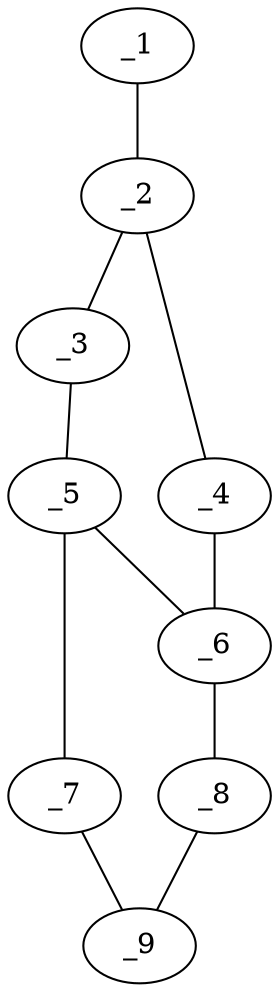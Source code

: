 graph molid78998 {
	_1	 [charge=0,
		chem=4,
		symbol="N  ",
		x="6.0777",
		y=0];
	_2	 [charge=0,
		chem=1,
		symbol="C  ",
		x="5.0777",
		y=0];
	_1 -- _2	 [valence=2];
	_3	 [charge=0,
		chem=5,
		symbol="S  ",
		x="4.4899",
		y="0.809"];
	_2 -- _3	 [valence=1];
	_4	 [charge=0,
		chem=4,
		symbol="N  ",
		x="4.4899",
		y="-0.809"];
	_2 -- _4	 [valence=1];
	_5	 [charge=0,
		chem=1,
		symbol="C  ",
		x="3.5388",
		y="0.5"];
	_3 -- _5	 [valence=1];
	_6	 [charge=0,
		chem=4,
		symbol="N  ",
		x="3.5388",
		y="-0.5"];
	_4 -- _6	 [valence=1];
	_5 -- _6	 [valence=1];
	_7	 [charge=0,
		chem=4,
		symbol="N  ",
		x="2.5878",
		y="0.809"];
	_5 -- _7	 [valence=2];
	_8	 [charge=0,
		chem=1,
		symbol="C  ",
		x="2.5878",
		y="-0.809"];
	_6 -- _8	 [valence=1];
	_9	 [charge=0,
		chem=4,
		symbol="N  ",
		x=2,
		y=0];
	_7 -- _9	 [valence=1];
	_8 -- _9	 [valence=2];
}
